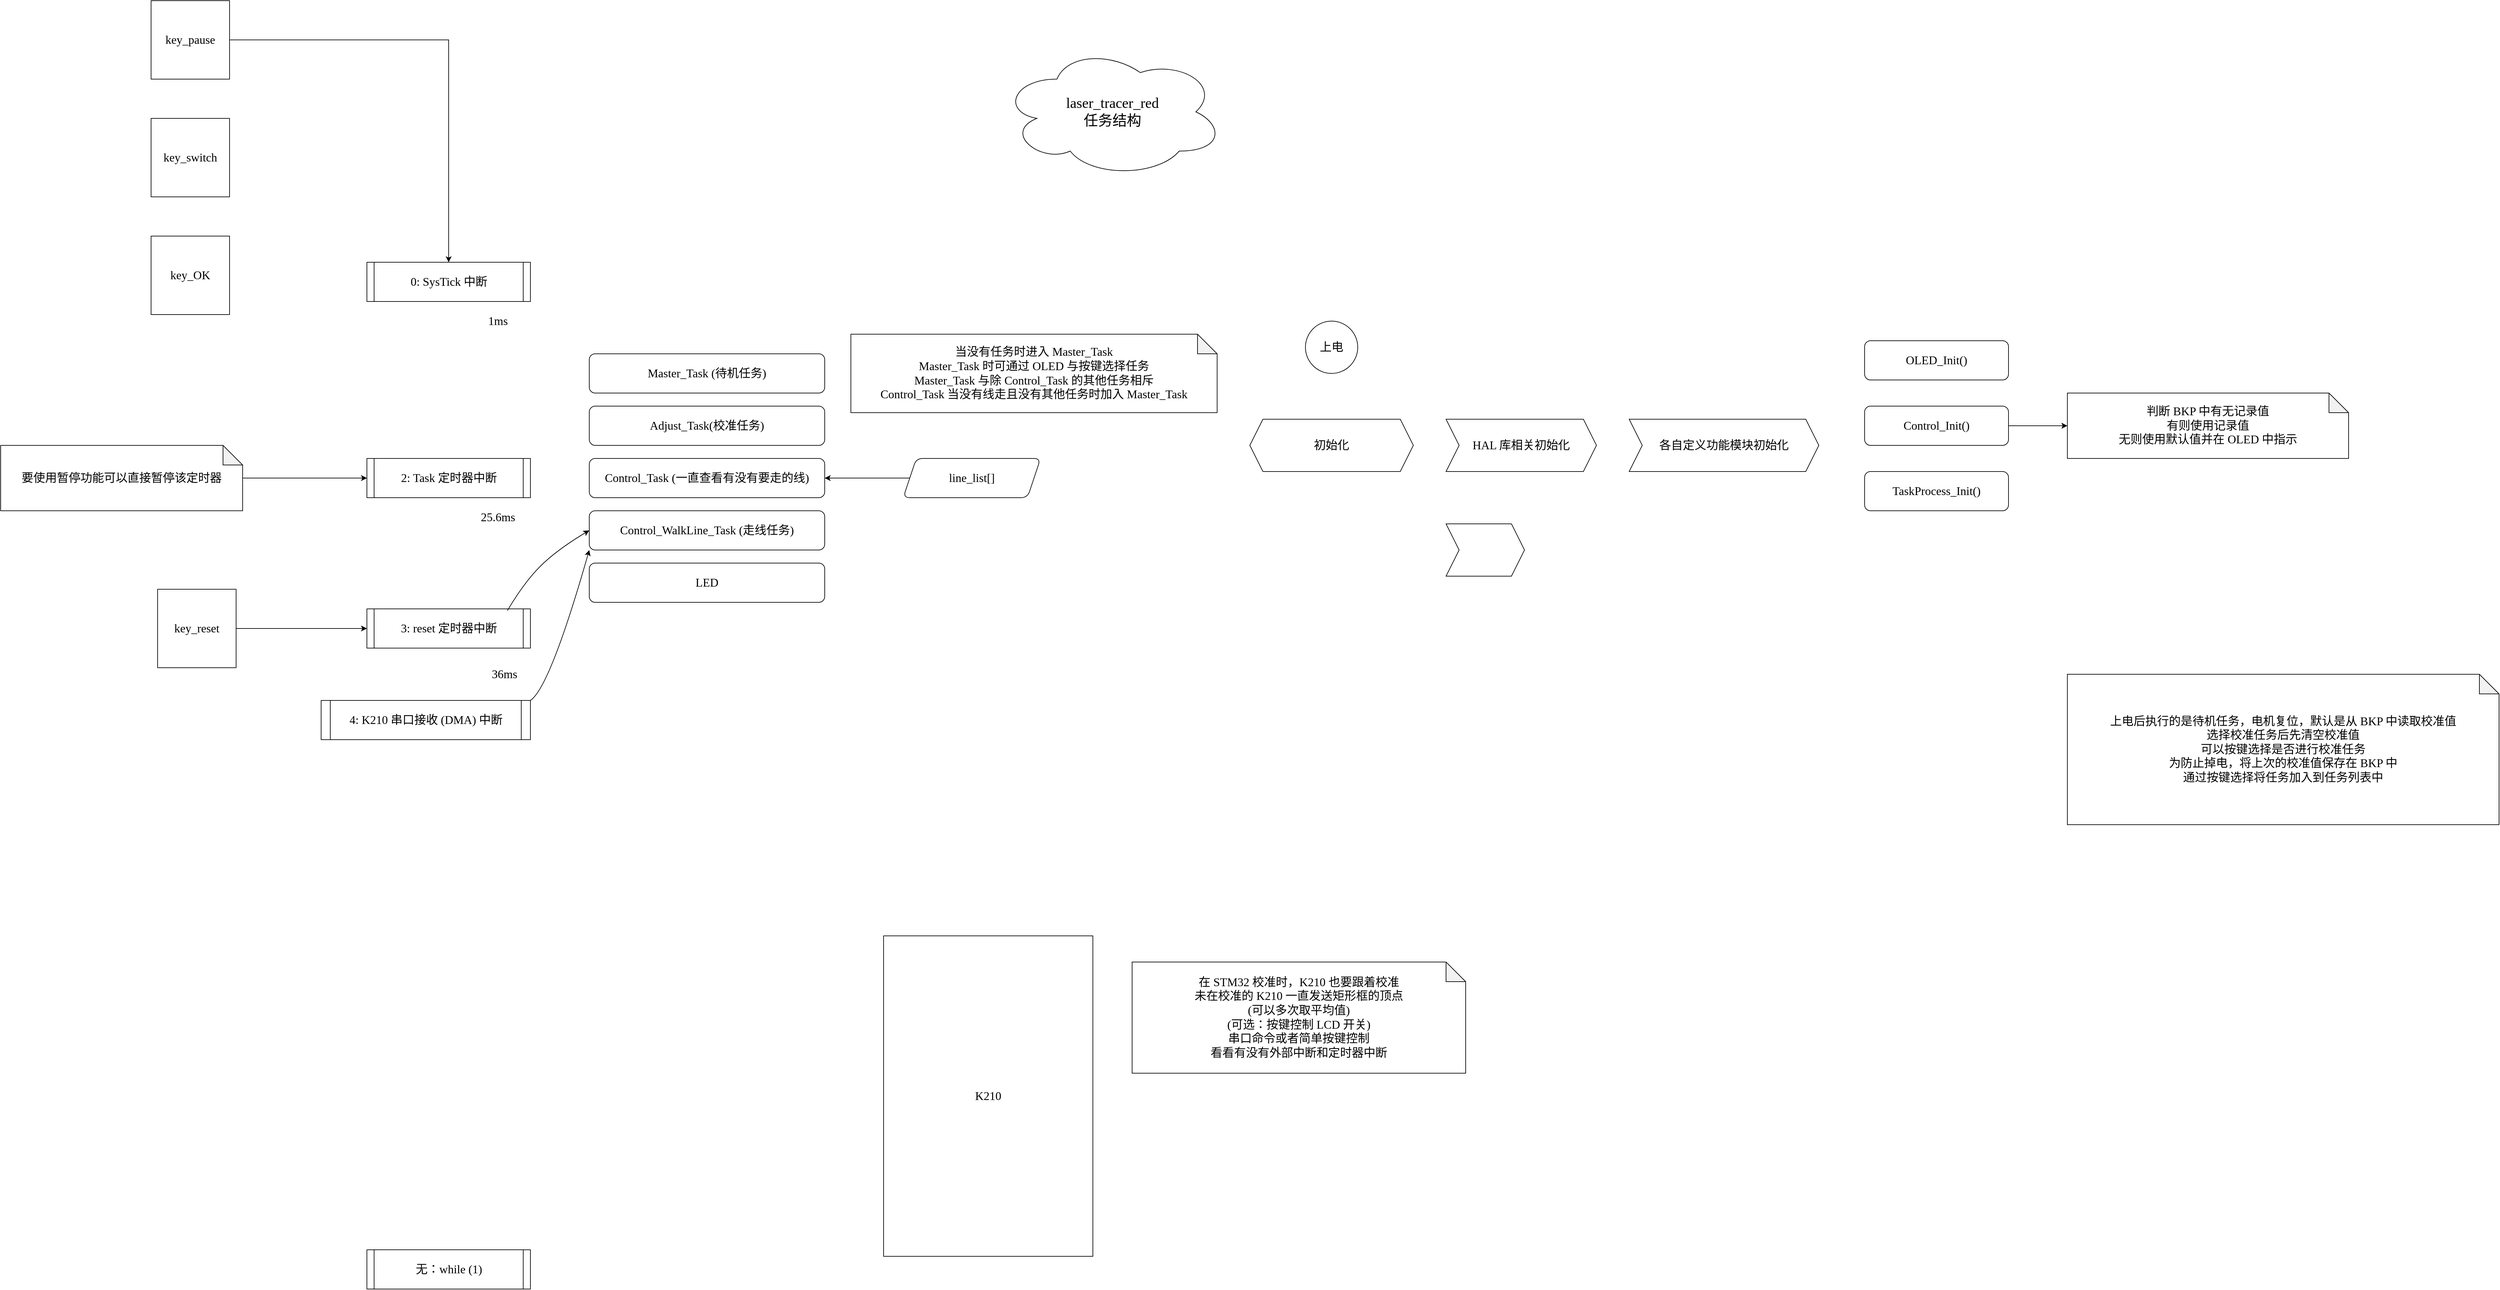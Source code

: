 <mxfile version="21.6.5" type="device">
  <diagram name="第 1 页" id="mGhmfbTb8Wc3Do7a1iYn">
    <mxGraphModel dx="1878" dy="1266" grid="1" gridSize="10" guides="1" tooltips="1" connect="1" arrows="1" fold="1" page="1" pageScale="1" pageWidth="4681" pageHeight="3300" math="0" shadow="0">
      <root>
        <mxCell id="0" />
        <mxCell id="1" parent="0" />
        <mxCell id="hSJ1ms62RiZb7OX1Fyzo-14" value="上电" style="ellipse;whiteSpace=wrap;html=1;aspect=fixed;strokeColor=default;fontFamily=LXGW WenKai Mono;fontSize=18;fontColor=default;fillColor=default;" parent="1" vertex="1">
          <mxGeometry x="2635" y="640" width="80" height="80" as="geometry" />
        </mxCell>
        <mxCell id="hSJ1ms62RiZb7OX1Fyzo-18" value="HAL 库相关初始化" style="shape=step;perimeter=stepPerimeter;whiteSpace=wrap;html=1;fixedSize=1;strokeColor=default;fontFamily=LXGW WenKai Mono;fontSize=18;fontColor=default;fillColor=default;" parent="1" vertex="1">
          <mxGeometry x="2850" y="790" width="230" height="80" as="geometry" />
        </mxCell>
        <mxCell id="hSJ1ms62RiZb7OX1Fyzo-19" value="初始化" style="shape=hexagon;perimeter=hexagonPerimeter2;whiteSpace=wrap;html=1;fixedSize=1;strokeColor=default;fontFamily=LXGW WenKai Mono;fontSize=18;fontColor=default;fillColor=default;" parent="1" vertex="1">
          <mxGeometry x="2550" y="790" width="250" height="80" as="geometry" />
        </mxCell>
        <mxCell id="hSJ1ms62RiZb7OX1Fyzo-20" value="" style="shape=step;perimeter=stepPerimeter;whiteSpace=wrap;html=1;fixedSize=1;strokeColor=default;fontFamily=LXGW WenKai Mono;fontSize=18;fontColor=default;fillColor=default;" parent="1" vertex="1">
          <mxGeometry x="2850" y="950" width="120" height="80" as="geometry" />
        </mxCell>
        <mxCell id="NOf89C0cPz7C2jOjiV6T-2" value="laser_tracer_red&lt;br style=&quot;font-size: 22px;&quot;&gt;&lt;span style=&quot;font-size: 22px;&quot;&gt;任务结构&lt;/span&gt;" style="ellipse;shape=cloud;whiteSpace=wrap;html=1;strokeColor=default;fontFamily=LXGW WenKai Mono;fontSize=22;fontColor=default;fillColor=default;" parent="1" vertex="1">
          <mxGeometry x="2170" y="220" width="340" height="200" as="geometry" />
        </mxCell>
        <mxCell id="NOf89C0cPz7C2jOjiV6T-5" value="2: Task 定时器中断" style="shape=process;whiteSpace=wrap;html=1;backgroundOutline=1;strokeColor=default;fontFamily=LXGW WenKai Mono;fontSize=18;fontColor=default;fillColor=default;size=0.043;" parent="1" vertex="1">
          <mxGeometry x="1200" y="850" width="250" height="60" as="geometry" />
        </mxCell>
        <mxCell id="NOf89C0cPz7C2jOjiV6T-6" value="Adjust_Task(校准任务)" style="rounded=1;whiteSpace=wrap;html=1;strokeColor=default;fontFamily=LXGW WenKai Mono;fontSize=18;fontColor=default;fillColor=default;" parent="1" vertex="1">
          <mxGeometry x="1540" y="770" width="360" height="60" as="geometry" />
        </mxCell>
        <mxCell id="NOf89C0cPz7C2jOjiV6T-7" value="Control_Task (一直查看有没有要走的线)" style="rounded=1;whiteSpace=wrap;html=1;strokeColor=default;fontFamily=LXGW WenKai Mono;fontSize=18;fontColor=default;fillColor=default;" parent="1" vertex="1">
          <mxGeometry x="1540" y="850" width="360" height="60" as="geometry" />
        </mxCell>
        <mxCell id="NOf89C0cPz7C2jOjiV6T-9" value="上电后执行的是待机任务，电机复位，默认是从 BKP 中读取校准值&lt;br&gt;选择校准任务后先清空校准值&lt;br&gt;可以按键选择是否进行校准任务&lt;br&gt;为防止掉电，将上次的校准值保存在 BKP 中&lt;br&gt;通过按键选择将任务加入到任务列表中" style="shape=note;whiteSpace=wrap;html=1;backgroundOutline=1;darkOpacity=0.05;strokeColor=default;fontFamily=LXGW WenKai Mono;fontSize=18;fontColor=default;fillColor=default;" parent="1" vertex="1">
          <mxGeometry x="3800" y="1180" width="660" height="230" as="geometry" />
        </mxCell>
        <mxCell id="ajaInT2G0wzIkFq7NiYK-1" value="Control_WalkLine_Task (走线任务)" style="rounded=1;whiteSpace=wrap;html=1;strokeColor=default;fontFamily=LXGW WenKai Mono;fontSize=18;fontColor=default;fillColor=default;" parent="1" vertex="1">
          <mxGeometry x="1540" y="930" width="360" height="60" as="geometry" />
        </mxCell>
        <mxCell id="8_gongRa0TowK1nC2nJv-8" style="edgeStyle=orthogonalEdgeStyle;rounded=0;orthogonalLoop=1;jettySize=auto;html=1;fontFamily=LXGW WenKai Mono;fontSize=18;fontColor=default;" edge="1" parent="1" source="ajaInT2G0wzIkFq7NiYK-4" target="NOf89C0cPz7C2jOjiV6T-7">
          <mxGeometry relative="1" as="geometry" />
        </mxCell>
        <mxCell id="ajaInT2G0wzIkFq7NiYK-4" value="line_list[]" style="shape=parallelogram;perimeter=parallelogramPerimeter;whiteSpace=wrap;html=1;fixedSize=1;rounded=1;strokeColor=default;fontFamily=LXGW WenKai Mono;fontSize=18;fontColor=default;fillColor=default;" parent="1" vertex="1">
          <mxGeometry x="2020" y="850" width="210" height="60" as="geometry" />
        </mxCell>
        <mxCell id="8_gongRa0TowK1nC2nJv-1" value="各自定义功能模块初始化" style="shape=step;perimeter=stepPerimeter;whiteSpace=wrap;html=1;fixedSize=1;strokeColor=default;fontFamily=LXGW WenKai Mono;fontSize=18;fontColor=default;fillColor=default;" vertex="1" parent="1">
          <mxGeometry x="3130" y="790" width="290" height="80" as="geometry" />
        </mxCell>
        <mxCell id="8_gongRa0TowK1nC2nJv-2" value="OLED_Init()" style="rounded=1;whiteSpace=wrap;html=1;strokeColor=default;fontFamily=LXGW WenKai Mono;fontSize=18;fontColor=default;fillColor=default;" vertex="1" parent="1">
          <mxGeometry x="3490" y="670" width="220" height="60" as="geometry" />
        </mxCell>
        <mxCell id="8_gongRa0TowK1nC2nJv-7" style="edgeStyle=orthogonalEdgeStyle;rounded=0;orthogonalLoop=1;jettySize=auto;html=1;entryX=0;entryY=0.5;entryDx=0;entryDy=0;entryPerimeter=0;fontFamily=LXGW WenKai Mono;fontSize=18;fontColor=default;" edge="1" parent="1" source="8_gongRa0TowK1nC2nJv-4" target="8_gongRa0TowK1nC2nJv-6">
          <mxGeometry relative="1" as="geometry" />
        </mxCell>
        <mxCell id="8_gongRa0TowK1nC2nJv-4" value="Control_Init()" style="rounded=1;whiteSpace=wrap;html=1;strokeColor=default;fontFamily=LXGW WenKai Mono;fontSize=18;fontColor=default;fillColor=default;" vertex="1" parent="1">
          <mxGeometry x="3490" y="770" width="220" height="60" as="geometry" />
        </mxCell>
        <mxCell id="8_gongRa0TowK1nC2nJv-5" value="TaskProcess_Init()" style="rounded=1;whiteSpace=wrap;html=1;strokeColor=default;fontFamily=LXGW WenKai Mono;fontSize=18;fontColor=default;fillColor=default;" vertex="1" parent="1">
          <mxGeometry x="3490" y="870" width="220" height="60" as="geometry" />
        </mxCell>
        <mxCell id="8_gongRa0TowK1nC2nJv-6" value="判断 BKP 中有无记录值&lt;br&gt;有则使用记录值&lt;br&gt;无则使用默认值并在 OLED 中指示" style="shape=note;whiteSpace=wrap;html=1;backgroundOutline=1;darkOpacity=0.05;strokeColor=default;fontFamily=LXGW WenKai Mono;fontSize=18;fontColor=default;fillColor=default;" vertex="1" parent="1">
          <mxGeometry x="3800" y="750" width="430" height="100" as="geometry" />
        </mxCell>
        <mxCell id="8_gongRa0TowK1nC2nJv-10" style="edgeStyle=orthogonalEdgeStyle;rounded=0;orthogonalLoop=1;jettySize=auto;html=1;fontFamily=LXGW WenKai Mono;fontSize=18;fontColor=default;" edge="1" parent="1" source="8_gongRa0TowK1nC2nJv-9" target="NOf89C0cPz7C2jOjiV6T-5">
          <mxGeometry relative="1" as="geometry" />
        </mxCell>
        <mxCell id="8_gongRa0TowK1nC2nJv-9" value="要使用暂停功能可以直接暂停该定时器" style="shape=note;whiteSpace=wrap;html=1;backgroundOutline=1;darkOpacity=0.05;strokeColor=default;fontFamily=LXGW WenKai Mono;fontSize=18;fontColor=default;fillColor=default;" vertex="1" parent="1">
          <mxGeometry x="640" y="830" width="370" height="100" as="geometry" />
        </mxCell>
        <mxCell id="8_gongRa0TowK1nC2nJv-11" value="当没有任务时进入 Master_Task&lt;br&gt;Master_Task 时可通过 OLED 与按键选择任务&lt;br&gt;Master_Task 与除 Control_Task 的其他任务相斥&lt;br&gt;Control_Task 当没有线走且没有其他任务时加入 Master_Task" style="shape=note;whiteSpace=wrap;html=1;backgroundOutline=1;darkOpacity=0.05;strokeColor=default;fontFamily=LXGW WenKai Mono;fontSize=18;fontColor=default;fillColor=default;" vertex="1" parent="1">
          <mxGeometry x="1940" y="660" width="560" height="120" as="geometry" />
        </mxCell>
        <mxCell id="8_gongRa0TowK1nC2nJv-13" value="Master_Task (待机任务)" style="rounded=1;whiteSpace=wrap;html=1;strokeColor=default;fontFamily=LXGW WenKai Mono;fontSize=18;fontColor=default;fillColor=default;" vertex="1" parent="1">
          <mxGeometry x="1540" y="690" width="360" height="60" as="geometry" />
        </mxCell>
        <mxCell id="8_gongRa0TowK1nC2nJv-14" value="25.6ms" style="text;html=1;align=center;verticalAlign=middle;resizable=0;points=[];autosize=1;strokeColor=none;fillColor=none;fontSize=18;fontFamily=LXGW WenKai Mono;fontColor=default;" vertex="1" parent="1">
          <mxGeometry x="1360" y="920" width="80" height="40" as="geometry" />
        </mxCell>
        <mxCell id="8_gongRa0TowK1nC2nJv-15" value="1ms" style="text;html=1;align=center;verticalAlign=middle;resizable=0;points=[];autosize=1;strokeColor=none;fillColor=none;fontSize=18;fontFamily=LXGW WenKai Mono;fontColor=default;" vertex="1" parent="1">
          <mxGeometry x="1375" y="620" width="50" height="40" as="geometry" />
        </mxCell>
        <mxCell id="8_gongRa0TowK1nC2nJv-28" style="edgeStyle=orthogonalEdgeStyle;rounded=0;orthogonalLoop=1;jettySize=auto;html=1;entryX=0.5;entryY=0;entryDx=0;entryDy=0;fontFamily=LXGW WenKai Mono;fontSize=18;fontColor=default;" edge="1" parent="1" source="8_gongRa0TowK1nC2nJv-17" target="8_gongRa0TowK1nC2nJv-27">
          <mxGeometry relative="1" as="geometry" />
        </mxCell>
        <mxCell id="8_gongRa0TowK1nC2nJv-17" value="key_pause" style="whiteSpace=wrap;html=1;aspect=fixed;strokeColor=default;fontFamily=LXGW WenKai Mono;fontSize=18;fontColor=default;fillColor=default;" vertex="1" parent="1">
          <mxGeometry x="870" y="150" width="120" height="120" as="geometry" />
        </mxCell>
        <mxCell id="8_gongRa0TowK1nC2nJv-18" value="key_switch" style="whiteSpace=wrap;html=1;aspect=fixed;strokeColor=default;fontFamily=LXGW WenKai Mono;fontSize=18;fontColor=default;fillColor=default;" vertex="1" parent="1">
          <mxGeometry x="870" y="330" width="120" height="120" as="geometry" />
        </mxCell>
        <mxCell id="8_gongRa0TowK1nC2nJv-19" value="key_OK" style="whiteSpace=wrap;html=1;aspect=fixed;strokeColor=default;fontFamily=LXGW WenKai Mono;fontSize=18;fontColor=default;fillColor=default;" vertex="1" parent="1">
          <mxGeometry x="870" y="510" width="120" height="120" as="geometry" />
        </mxCell>
        <mxCell id="8_gongRa0TowK1nC2nJv-21" value="K210" style="rounded=0;whiteSpace=wrap;html=1;strokeColor=default;fontFamily=LXGW WenKai Mono;fontSize=18;fontColor=default;fillColor=default;" vertex="1" parent="1">
          <mxGeometry x="1990" y="1580" width="320" height="490" as="geometry" />
        </mxCell>
        <mxCell id="8_gongRa0TowK1nC2nJv-25" value="在 STM32 校准时，K210 也要跟着校准&lt;br&gt;未在校准的 K210 一直发送矩形框的顶点&lt;br&gt;(可以多次取平均值)&lt;br&gt;(可选：按键控制 LCD 开关)&lt;br&gt;串口命令或者简单按键控制&lt;br&gt;看看有没有外部中断和定时器中断" style="shape=note;whiteSpace=wrap;html=1;backgroundOutline=1;darkOpacity=0.05;strokeColor=default;fontFamily=LXGW WenKai Mono;fontSize=18;fontColor=default;fillColor=default;" vertex="1" parent="1">
          <mxGeometry x="2370" y="1620" width="510" height="170" as="geometry" />
        </mxCell>
        <mxCell id="8_gongRa0TowK1nC2nJv-27" value="0: SysTick 中断" style="shape=process;whiteSpace=wrap;html=1;backgroundOutline=1;strokeColor=default;fontFamily=LXGW WenKai Mono;fontSize=18;fontColor=default;fillColor=default;size=0.043;" vertex="1" parent="1">
          <mxGeometry x="1200" y="550" width="250" height="60" as="geometry" />
        </mxCell>
        <mxCell id="8_gongRa0TowK1nC2nJv-31" style="edgeStyle=orthogonalEdgeStyle;rounded=0;orthogonalLoop=1;jettySize=auto;html=1;entryX=0;entryY=0.5;entryDx=0;entryDy=0;fontFamily=LXGW WenKai Mono;fontSize=18;fontColor=default;" edge="1" parent="1" source="8_gongRa0TowK1nC2nJv-29" target="8_gongRa0TowK1nC2nJv-30">
          <mxGeometry relative="1" as="geometry" />
        </mxCell>
        <mxCell id="8_gongRa0TowK1nC2nJv-29" value="key_reset" style="whiteSpace=wrap;html=1;aspect=fixed;strokeColor=default;fontFamily=LXGW WenKai Mono;fontSize=18;fontColor=default;fillColor=default;" vertex="1" parent="1">
          <mxGeometry x="880" y="1050" width="120" height="120" as="geometry" />
        </mxCell>
        <mxCell id="8_gongRa0TowK1nC2nJv-30" value="3: reset 定时器中断" style="shape=process;whiteSpace=wrap;html=1;backgroundOutline=1;strokeColor=default;fontFamily=LXGW WenKai Mono;fontSize=18;fontColor=default;fillColor=default;size=0.043;" vertex="1" parent="1">
          <mxGeometry x="1200" y="1080" width="250" height="60" as="geometry" />
        </mxCell>
        <mxCell id="8_gongRa0TowK1nC2nJv-32" value="36ms" style="text;html=1;align=center;verticalAlign=middle;resizable=0;points=[];autosize=1;strokeColor=none;fillColor=none;fontSize=18;fontFamily=LXGW WenKai Mono;fontColor=default;" vertex="1" parent="1">
          <mxGeometry x="1380" y="1160" width="60" height="40" as="geometry" />
        </mxCell>
        <mxCell id="8_gongRa0TowK1nC2nJv-33" value="4: K210 串口接收 (DMA) 中断" style="shape=process;whiteSpace=wrap;html=1;backgroundOutline=1;strokeColor=default;fontFamily=LXGW WenKai Mono;fontSize=18;fontColor=default;fillColor=default;size=0.043;" vertex="1" parent="1">
          <mxGeometry x="1130" y="1220" width="320" height="60" as="geometry" />
        </mxCell>
        <mxCell id="8_gongRa0TowK1nC2nJv-34" value="无：while (1)" style="shape=process;whiteSpace=wrap;html=1;backgroundOutline=1;strokeColor=default;fontFamily=LXGW WenKai Mono;fontSize=18;fontColor=default;fillColor=default;size=0.043;" vertex="1" parent="1">
          <mxGeometry x="1200" y="2060" width="250" height="60" as="geometry" />
        </mxCell>
        <mxCell id="8_gongRa0TowK1nC2nJv-39" value="LED" style="rounded=1;whiteSpace=wrap;html=1;strokeColor=default;fontFamily=LXGW WenKai Mono;fontSize=18;fontColor=default;fillColor=default;" vertex="1" parent="1">
          <mxGeometry x="1540" y="1010" width="360" height="60" as="geometry" />
        </mxCell>
        <mxCell id="8_gongRa0TowK1nC2nJv-40" value="" style="curved=1;endArrow=classic;html=1;rounded=0;fontFamily=LXGW WenKai Mono;fontSize=18;fontColor=default;exitX=0.859;exitY=0.046;exitDx=0;exitDy=0;exitPerimeter=0;entryX=0;entryY=0.5;entryDx=0;entryDy=0;" edge="1" parent="1" source="8_gongRa0TowK1nC2nJv-30" target="ajaInT2G0wzIkFq7NiYK-1">
          <mxGeometry width="50" height="50" relative="1" as="geometry">
            <mxPoint x="1410" y="1080" as="sourcePoint" />
            <mxPoint x="1490" y="850" as="targetPoint" />
            <Array as="points">
              <mxPoint x="1440" y="1040" />
              <mxPoint x="1490" y="990" />
            </Array>
          </mxGeometry>
        </mxCell>
        <mxCell id="8_gongRa0TowK1nC2nJv-41" value="" style="curved=1;endArrow=classic;html=1;rounded=0;fontFamily=LXGW WenKai Mono;fontSize=18;fontColor=default;exitX=1;exitY=0;exitDx=0;exitDy=0;entryX=0;entryY=1;entryDx=0;entryDy=0;" edge="1" parent="1" source="8_gongRa0TowK1nC2nJv-33" target="ajaInT2G0wzIkFq7NiYK-1">
          <mxGeometry width="50" height="50" relative="1" as="geometry">
            <mxPoint x="1540" y="1290" as="sourcePoint" />
            <mxPoint x="1590" y="1240" as="targetPoint" />
            <Array as="points">
              <mxPoint x="1480" y="1200" />
            </Array>
          </mxGeometry>
        </mxCell>
      </root>
    </mxGraphModel>
  </diagram>
</mxfile>
